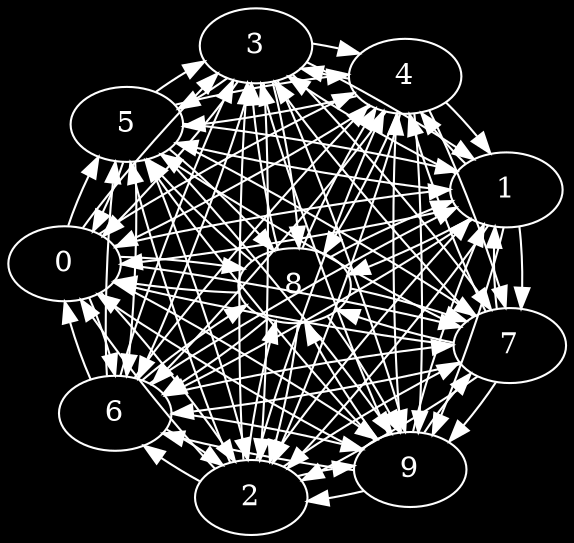 digraph G {
    graph [layout=neato bgcolor=black overlap=prism sep=1]
    node [color=white, fontcolor=white]
    edge [color=white splines=ortho]
    0 -> 1
    0 -> 2
    0 -> 3
    0 -> 4
    0 -> 5
    0 -> 6
    0 -> 7
    0 -> 8
    0 -> 9
    1 -> 0
    1 -> 2
    1 -> 3
    1 -> 4
    1 -> 5
    1 -> 6
    1 -> 7
    1 -> 8
    1 -> 9
    2 -> 0
    2 -> 1
    2 -> 3
    2 -> 4
    2 -> 5
    2 -> 6
    2 -> 7
    2 -> 8
    2 -> 9
    3 -> 0
    3 -> 1
    3 -> 2
    3 -> 4
    3 -> 5
    3 -> 6
    3 -> 7
    3 -> 8
    3 -> 9
    4 -> 0
    4 -> 1
    4 -> 2
    4 -> 3
    4 -> 5
    4 -> 6
    4 -> 7
    4 -> 8
    4 -> 9
    5 -> 0
    5 -> 1
    5 -> 2
    5 -> 3
    5 -> 4
    5 -> 6
    5 -> 7
    5 -> 8
    5 -> 9
    6 -> 0
    6 -> 1
    6 -> 2
    6 -> 3
    6 -> 4
    6 -> 5
    6 -> 7
    6 -> 8
    6 -> 9
    7 -> 0
    7 -> 1
    7 -> 2
    7 -> 3
    7 -> 4
    7 -> 5
    7 -> 6
    7 -> 8
    7 -> 9
    8 -> 0
    8 -> 1
    8 -> 2
    8 -> 3
    8 -> 4
    8 -> 5
    8 -> 6
    8 -> 7
    8 -> 9
    9 -> 0
    9 -> 1
    9 -> 2
    9 -> 3
    9 -> 4
    9 -> 5
    9 -> 6
    9 -> 7
    9 -> 8
}